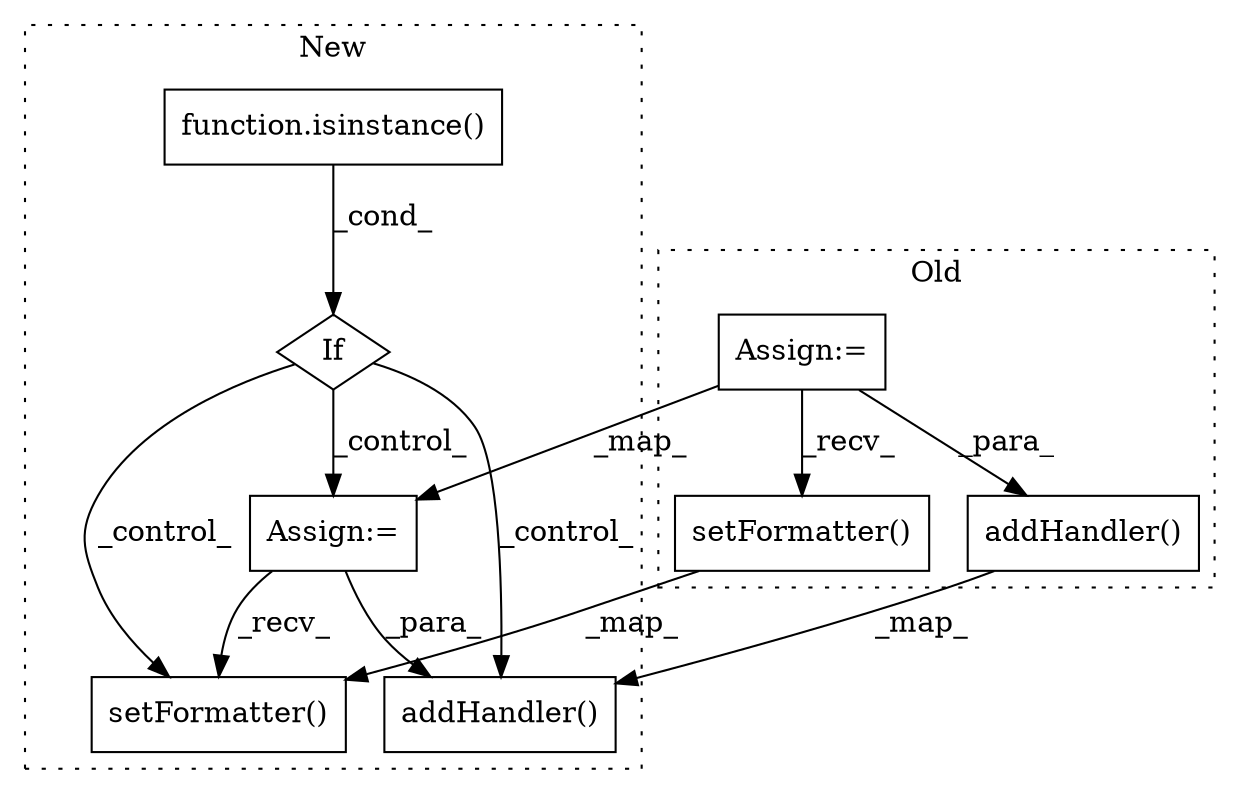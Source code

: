 digraph G {
subgraph cluster0 {
1 [label="setFormatter()" a="75" s="2782,2827" l="28,1" shape="box"];
3 [label="Assign:=" a="68" s="2729" l="3" shape="box"];
6 [label="addHandler()" a="75" s="2837,2869" l="18,1" shape="box"];
label = "Old";
style="dotted";
}
subgraph cluster1 {
2 [label="setFormatter()" a="75" s="3051,3096" l="28,1" shape="box"];
4 [label="Assign:=" a="68" s="2994" l="3" shape="box"];
5 [label="addHandler()" a="75" s="3110,3142" l="18,1" shape="box"];
7 [label="If" a="96" s="2868" l="3" shape="diamond"];
8 [label="function.isinstance()" a="75" s="2893,2929" l="11,1" shape="box"];
label = "New";
style="dotted";
}
1 -> 2 [label="_map_"];
3 -> 1 [label="_recv_"];
3 -> 6 [label="_para_"];
3 -> 4 [label="_map_"];
4 -> 5 [label="_para_"];
4 -> 2 [label="_recv_"];
6 -> 5 [label="_map_"];
7 -> 4 [label="_control_"];
7 -> 2 [label="_control_"];
7 -> 5 [label="_control_"];
8 -> 7 [label="_cond_"];
}